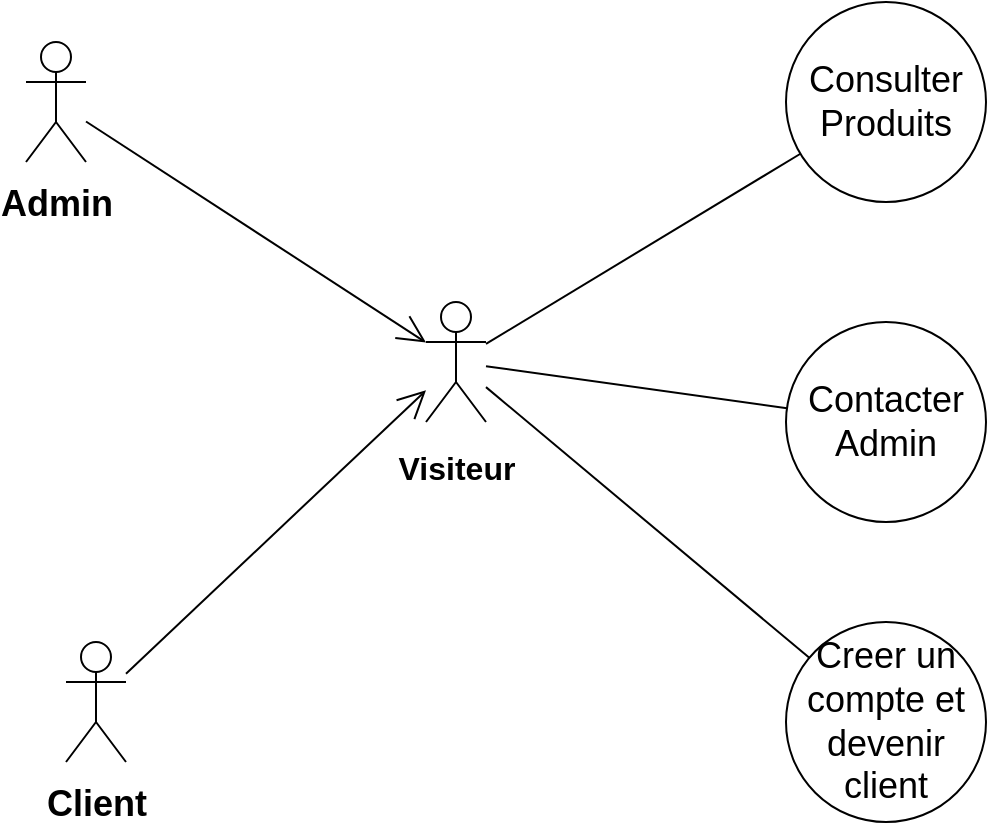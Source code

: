 <mxfile>
    <diagram id="Q65Mgn-x2YEESJEtVb5E" name="Page-1">
        <mxGraphModel dx="637" dy="486" grid="1" gridSize="10" guides="1" tooltips="1" connect="1" arrows="1" fold="1" page="1" pageScale="1" pageWidth="827" pageHeight="1169" math="0" shadow="0">
            <root>
                <mxCell id="0"/>
                <mxCell id="1" parent="0"/>
                <mxCell id="2" value="Visiteur" style="shape=umlActor;verticalLabelPosition=bottom;verticalAlign=top;html=1;labelBackgroundColor=none;labelBorderColor=none;spacingTop=6;spacing=3;shadow=0;fontSize=16;fontStyle=1" vertex="1" parent="1">
                    <mxGeometry x="300" y="240" width="30" height="60" as="geometry"/>
                </mxCell>
                <mxCell id="7" value="Client" style="shape=umlActor;verticalLabelPosition=bottom;verticalAlign=top;html=1;shadow=0;labelBackgroundColor=none;fontSize=18;fontStyle=1;spacingTop=4;" vertex="1" parent="1">
                    <mxGeometry x="120" y="410" width="30" height="60" as="geometry"/>
                </mxCell>
                <mxCell id="8" value="Admin" style="shape=umlActor;verticalLabelPosition=bottom;verticalAlign=top;html=1;shadow=0;labelBackgroundColor=none;fontSize=18;fontStyle=1;spacingTop=4;" vertex="1" parent="1">
                    <mxGeometry x="100" y="110" width="30" height="60" as="geometry"/>
                </mxCell>
                <mxCell id="9" value="" style="endArrow=open;endFill=1;endSize=12;html=1;fontSize=18;" edge="1" parent="1" source="8" target="2">
                    <mxGeometry width="160" relative="1" as="geometry">
                        <mxPoint x="160" y="160" as="sourcePoint"/>
                        <mxPoint x="300" y="250" as="targetPoint"/>
                    </mxGeometry>
                </mxCell>
                <mxCell id="11" value="" style="endArrow=open;endFill=1;endSize=12;html=1;fontSize=18;" edge="1" parent="1" source="7" target="2">
                    <mxGeometry width="160" relative="1" as="geometry">
                        <mxPoint x="140" y="158.571" as="sourcePoint"/>
                        <mxPoint x="320" y="261.429" as="targetPoint"/>
                    </mxGeometry>
                </mxCell>
                <mxCell id="15" value="Consulter Produits" style="ellipse;whiteSpace=wrap;html=1;align=center;shadow=0;labelBackgroundColor=none;fontSize=18;" vertex="1" parent="1">
                    <mxGeometry x="480" y="90" width="100" height="100" as="geometry"/>
                </mxCell>
                <mxCell id="18" value="" style="endArrow=none;html=1;rounded=0;fontSize=18;" edge="1" parent="1" source="2" target="15">
                    <mxGeometry relative="1" as="geometry">
                        <mxPoint x="270" y="280" as="sourcePoint"/>
                        <mxPoint x="430" y="280" as="targetPoint"/>
                    </mxGeometry>
                </mxCell>
                <mxCell id="19" value="Contacter Admin" style="ellipse;whiteSpace=wrap;html=1;align=center;shadow=0;labelBackgroundColor=none;fontSize=18;" vertex="1" parent="1">
                    <mxGeometry x="480" y="250" width="100" height="100" as="geometry"/>
                </mxCell>
                <mxCell id="20" value="Creer un compte et devenir client" style="ellipse;whiteSpace=wrap;html=1;align=center;shadow=0;labelBackgroundColor=none;fontSize=18;" vertex="1" parent="1">
                    <mxGeometry x="480" y="400" width="100" height="100" as="geometry"/>
                </mxCell>
                <mxCell id="21" value="" style="endArrow=none;html=1;rounded=0;fontSize=18;" edge="1" parent="1" source="2" target="20">
                    <mxGeometry relative="1" as="geometry">
                        <mxPoint x="280" y="470.0" as="sourcePoint"/>
                        <mxPoint x="437.213" y="374.941" as="targetPoint"/>
                    </mxGeometry>
                </mxCell>
                <mxCell id="22" value="" style="endArrow=none;html=1;rounded=0;fontSize=18;" edge="1" parent="1" source="2" target="19">
                    <mxGeometry relative="1" as="geometry">
                        <mxPoint x="320" y="425.06" as="sourcePoint"/>
                        <mxPoint x="477.213" y="330.001" as="targetPoint"/>
                    </mxGeometry>
                </mxCell>
            </root>
        </mxGraphModel>
    </diagram>
</mxfile>